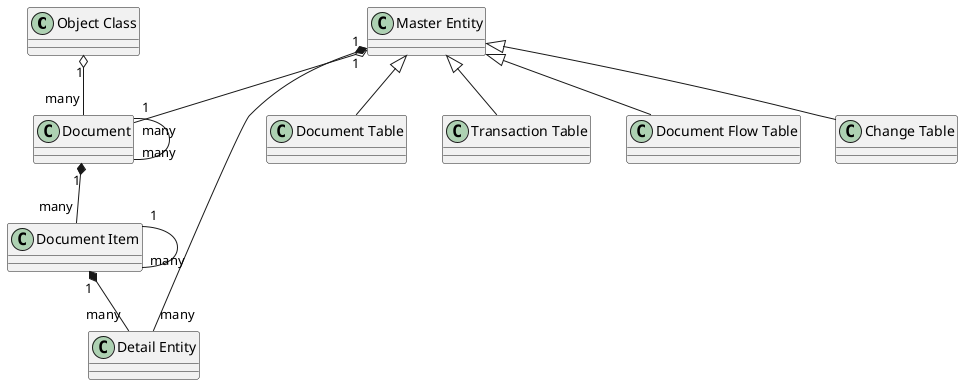 @startuml
"Object Class" "1" o-- "many" "Document"
"Master Entity" "1" o-- "many" "Document"
"Document" "1" *-- "many" "Document Item"
"Master Entity" "1" *-- "many" "Detail Entity"
"Document Item" "1" *-- "many" "Detail Entity"
"Document" "1" - "many" "Document"
"Document Item" "1" - "many" "Document Item"
"Master Entity" <|-- "Document Table"
"Master Entity" <|-- "Transaction Table"
"Master Entity" <|-- "Document Flow Table"
"Master Entity" <|-- "Change Table"
